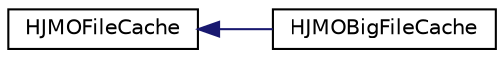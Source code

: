 digraph G
{
  edge [fontname="Helvetica",fontsize="10",labelfontname="Helvetica",labelfontsize="10"];
  node [fontname="Helvetica",fontsize="10",shape=record];
  rankdir="LR";
  Node1 [label="HJMOFileCache",height=0.2,width=0.4,color="black", fillcolor="white", style="filled",URL="$interface_h_j_m_o_file_cache.html"];
  Node1 -> Node2 [dir="back",color="midnightblue",fontsize="10",style="solid",fontname="Helvetica"];
  Node2 [label="HJMOBigFileCache",height=0.2,width=0.4,color="black", fillcolor="white", style="filled",URL="$interface_h_j_m_o_big_file_cache.html"];
}
